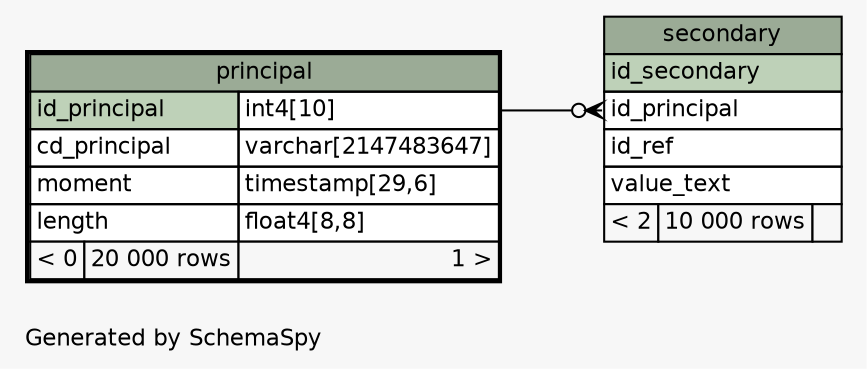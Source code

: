 // dot 2.38.0 on Linux 4.13.0-32-generic
// SchemaSpy rev 590
digraph "oneDegreeRelationshipsDiagram" {
  graph [
    rankdir="RL"
    bgcolor="#f7f7f7"
    label="\nGenerated by SchemaSpy"
    labeljust="l"
    nodesep="0.18"
    ranksep="0.46"
    fontname="Helvetica"
    fontsize="11"
  ];
  node [
    fontname="Helvetica"
    fontsize="11"
    shape="plaintext"
  ];
  edge [
    arrowsize="0.8"
  ];
  "secondary":"id_principal":w -> "principal":"id_principal.type":e [arrowhead=none dir=back arrowtail=crowodot];
  "principal" [
    label=<
    <TABLE BORDER="2" CELLBORDER="1" CELLSPACING="0" BGCOLOR="#ffffff">
      <TR><TD COLSPAN="3" BGCOLOR="#9bab96" ALIGN="CENTER">principal</TD></TR>
      <TR><TD PORT="id_principal" COLSPAN="2" BGCOLOR="#bed1b8" ALIGN="LEFT">id_principal</TD><TD PORT="id_principal.type" ALIGN="LEFT">int4[10]</TD></TR>
      <TR><TD PORT="cd_principal" COLSPAN="2" ALIGN="LEFT">cd_principal</TD><TD PORT="cd_principal.type" ALIGN="LEFT">varchar[2147483647]</TD></TR>
      <TR><TD PORT="moment" COLSPAN="2" ALIGN="LEFT">moment</TD><TD PORT="moment.type" ALIGN="LEFT">timestamp[29,6]</TD></TR>
      <TR><TD PORT="length" COLSPAN="2" ALIGN="LEFT">length</TD><TD PORT="length.type" ALIGN="LEFT">float4[8,8]</TD></TR>
      <TR><TD ALIGN="LEFT" BGCOLOR="#f7f7f7">&lt; 0</TD><TD ALIGN="RIGHT" BGCOLOR="#f7f7f7">20 000 rows</TD><TD ALIGN="RIGHT" BGCOLOR="#f7f7f7">1 &gt;</TD></TR>
    </TABLE>>
    URL="principal.html"
    tooltip="principal"
  ];
  "secondary" [
    label=<
    <TABLE BORDER="0" CELLBORDER="1" CELLSPACING="0" BGCOLOR="#ffffff">
      <TR><TD COLSPAN="3" BGCOLOR="#9bab96" ALIGN="CENTER">secondary</TD></TR>
      <TR><TD PORT="id_secondary" COLSPAN="3" BGCOLOR="#bed1b8" ALIGN="LEFT">id_secondary</TD></TR>
      <TR><TD PORT="id_principal" COLSPAN="3" ALIGN="LEFT">id_principal</TD></TR>
      <TR><TD PORT="id_ref" COLSPAN="3" ALIGN="LEFT">id_ref</TD></TR>
      <TR><TD PORT="value_text" COLSPAN="3" ALIGN="LEFT">value_text</TD></TR>
      <TR><TD ALIGN="LEFT" BGCOLOR="#f7f7f7">&lt; 2</TD><TD ALIGN="RIGHT" BGCOLOR="#f7f7f7">10 000 rows</TD><TD ALIGN="RIGHT" BGCOLOR="#f7f7f7">  </TD></TR>
    </TABLE>>
    URL="secondary.html"
    tooltip="secondary"
  ];
}
